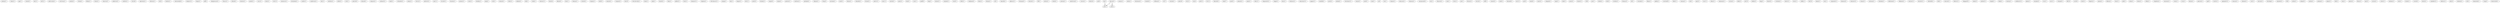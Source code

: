 digraph G {
  jeremy [ label="jeremy(1)" ];
  valery [ label="valery(1)" ];
  jagr [ label="jagr(1)" ];
  claude [ label="claude(2)" ];
  kerr [ label="kerr(1)" ];
  mtl [ label="mtl(12)" ];
  petrovicky [ label="petrovicky(1)" ];
  corriveau [ label="corriveau(1)" ];
  poulin [ label="poulin(2)" ];
  straka [ label="straka(1)" ];
  flatley [ label="flatley(1)" ];
  shaun [ label="shaun(1)" ];
  emerson [ label="emerson(1)" ];
  pederson [ label="pederson(1)" ];
  audette [ label="audette(1)" ];
  steve [ label="steve(8)" ];
  operation [ label="operation(1)" ];
  telecom [ label="telecom(1)" ];
  rob [ label="rob(3)" ];
  bondra [ label="bondra(1)" ];
  nieuwendyk [ label="nieuwendyk(1)" ];
  makarov [ label="makarov(1)" ];
  hogue [ label="hogue(1)" ];
  jeff [ label="jeff(2)" ];
  damphousse [ label="damphousse(1)" ];
  francis [ label="francis(1)" ];
  zhitnik [ label="zhitnik(1)" ];
  hatcher [ label="hatcher(1)" ];
  goulet [ label="goulet(1)" ];
  sacco [ label="sacco(1)" ];
  dawe [ label="dawe(1)" ];
  wsh [ label="wsh(15)" ];
  momesso [ label="momesso(1)" ];
  kovalenko [ label="kovalenko(1)" ];
  muller [ label="muller(1)" ];
  sanderson [ label="sanderson(1)" ];
  olav [ label="olav(1)" ];
  mathieu [ label="mathieu(1)" ];
  miller [ label="miller(2)" ];
  cote [ label="cote(1)" ];
  patrick [ label="patrick(3)" ];
  elynuik [ label="elynuik(1)" ];
  simpson [ label="simpson(1)" ];
  ysebaert [ label="ysebaert(1)" ];
  lamb [ label="lamb(1)" ];
  schneider [ label="schneider(1)" ];
  jimmy [ label="jimmy(1)" ];
  trevor [ label="trevor(1)" ];
  gilchrist [ label="gilchrist(1)" ];
  que [ label="que(11)" ];
  tocchet [ label="tocchet(1)" ];
  housley [ label="housley(1)" ];
  jaromir [ label="jaromir(1)" ];
  suter [ label="suter(1)" ];
  bradley [ label="bradley(1)" ];
  greg [ label="greg(1)" ];
  hull [ label="hull(1)" ];
  roenick [ label="roenick(1)" ];
  viktor [ label="viktor(1)" ];
  mikhail [ label="mikhail(1)" ];
  elik [ label="elik(1)" ];
  volek [ label="volek(1)" ];
  larionov [ label="larionov(1)" ];
  brent [ label="brent(4)" ];
  eklund [ label="eklund(1)" ];
  dino [ label="dino(1)" ];
  leeman [ label="leeman(1)" ];
  reichel [ label="reichel(1)" ];
  evgeny [ label="evgeny(1)" ];
  draft [ label="draft(2)" ];
  amonte [ label="amonte(1)" ];
  turgeon [ label="turgeon(2)" ];
  dave [ label="dave(5)" ];
  borschevsky [ label="borschevsky(1)" ];
  team [ label="team(1)" ];
  yake [ label="yake(1)" ];
  tinordi [ label="tinordi(1)" ];
  dean [ label="dean(1)" ];
  gilbert [ label="gilbert(1)" ];
  bure [ label="bure(1)" ];
  zhamnov [ label="zhamnov(1)" ];
  stephan [ label="stephan(1)" ];
  krivokrasov [ label="krivokrasov(1)" ];
  propp [ label="propp(1)" ];
  dan [ label="dan(1)" ];
  kasper [ label="kasper(1)" ];
  det [ label="det(12)" ];
  point [ label="point(2)" ];
  hockey [ label="hockey(2)" ];
  sergei [ label="sergei(5)" ];
  sergio [ label="sergio(1)" ];
  gartner [ label="gartner(1)" ];
  matteau [ label="matteau(1)" ];
  gordijuk [ label="gordijuk(1)" ];
  vilgrain [ label="vilgrain(1)" ];
  doug [ label="doug(2)" ];
  pivonka [ label="pivonka(1)" ];
  zezel [ label="zezel(1)" ];
  heinze [ label="heinze(1)" ];
  donnelly [ label="donnelly(1)" ];
  brunet [ label="brunet(1)" ];
  petrov [ label="petrov(1)" ];
  min [ label="min(11)" ];
  michel [ label="michel(1)" ];
  garry [ label="garry(1)" ];
  brad [ label="brad(1)" ];
  cory [ label="cory(1)" ];
  geoff [ label="geoff(2)" ];
  lang [ label="lang(1)" ];
  larmer [ label="larmer(1)" ];
  mcphee [ label="mcphee(1)" ];
  ward [ label="ward(1)" ];
  ellett [ label="ellett(1)" ];
  stephane [ label="stephane(2)" ];
  denis [ label="denis(1)" ];
  dionne [ label="dionne(1)" ];
  ed [ label="ed(1)" ];
  hamrlik [ label="hamrlik(1)" ];
  gilmour [ label="gilmour(1)" ];
  bourque [ label="bourque(2)" ];
  kovalev [ label="kovalev(1)" ];
  bill [ label="bill(1)" ];
  nelson [ label="nelson(1)" ];
  derek [ label="derek(1)" ];
  presley [ label="presley(1)" ];
  sandstrom [ label="sandstrom(1)" ];
  craven [ label="craven(1)" ];
  dmitri [ label="dmitri(4)" ];
  joe [ label="joe(6)" ];
  hp [ label="hp(3)" ];
  ext [ label="ext(1)" ];
  juneau [ label="juneau(1)" ];
  ahola [ label="ahola(1)" ];
  duchesne [ label="duchesne(1)" ];
  wendel [ label="wendel(1)" ];
  stillman [ label="stillman(1)" ];
  ott [ label="ott(7)" ];
  ruzicka [ label="ruzicka(1)" ];
  peter [ label="peter(6)" ];
  chi [ label="chi(13)" ];
  ray [ label="ray(4)" ];
  idacom [ label="idacom(3)" ];
  com [ label="com(2)" ];
  petr [ label="petr(3)" ];
  tor [ label="tor(12)" ];
  tkachuk [ label="tkachuk(1)" ];
  mike [ label="mike(7)" ];
  paul [ label="paul(3)" ];
  granato [ label="granato(1)" ];
  janne [ label="janne(1)" ];
  edm [ label="edm(12)" ];
  kasparaitis [ label="kasparaitis(1)" ];
  reggie [ label="reggie(1)" ];
  kisio [ label="kisio(1)" ];
  lachance [ label="lachance(1)" ];
  nemchinov [ label="nemchinov(1)" ];
  gagner [ label="gagner(1)" ];
  smehlik [ label="smehlik(1)" ];
  pavel [ label="pavel(1)" ];
  jelinek [ label="jelinek(1)" ];
  kvartalnov [ label="kvartalnov(1)" ];
  wayne [ label="wayne(2)" ];
  josef [ label="josef(1)" ];
  neal [ label="neal(1)" ];
  sj [ label="sj(6)" ];
  ron [ label="ron(1)" ];
  shayne [ label="shayne(1)" ];
  olausson [ label="olausson(1)" ];
  shannon [ label="shannon(1)" ];
  mcammond [ label="mcammond(1)" ];
  era [ label="era(1)" ];
  chiasson [ label="chiasson(1)" ];
  cam [ label="cam(1)" ];
  chris [ label="chris(1)" ];
  jim [ label="jim(1)" ];
  ferraro [ label="ferraro(1)" ];
  recchi [ label="recchi(1)" ];
  cliff [ label="cliff(1)" ];
  usenet [ label="usenet(2)" ];
  clark [ label="clark(1)" ];
  beranek [ label="beranek(1)" ];
  nyr [ label="nyr(13)" ];
  pat [ label="pat(5)" ];
  mark [ label="mark(5)" ];
  mario [ label="mario(1)" ];
  zalapski [ label="zalapski(1)" ];
  ciger [ label="ciger(1)" ];
  dale [ label="dale(2)" ];
  jason [ label="jason(2)" ];
  hunter [ label="hunter(1)" ];
  stl [ label="stl(8)" ];
  jari [ label="jari(1)" ];
  linden [ label="linden(1)" ];
  bob [ label="bob(3)" ];
  woolley [ label="woolley(1)" ];
  thomas [ label="thomas(2)" ];
  ulf [ label="ulf(1)" ];
  rucinsky [ label="rucinsky(1)" ];
  klima [ label="klima(1)" ];
  galley [ label="galley(1)" ];
  courtnall [ label="courtnall(2)" ];
  hiller [ label="hiller(1)" ];
  noonan [ label="noonan(1)" ];
  ted [ label="ted(1)" ];
  gary [ label="gary(2)" ];
  van [ label="van(12)" ];
  zdeno [ label="zdeno(1)" ];
  minimum [ label="minimum(1)" ];
  corson [ label="corson(1)" ];
  kelly [ label="kelly(2)" ];
  pit [ label="pit(10)" ];
  bobby [ label="bobby(2)" ];
  king [ label="king(1)" ];
  benoit [ label="benoit(2)" ];
  svoboda [ label="svoboda(1)" ];
  kozlov [ label="kozlov(1)" ];
  terry [ label="terry(1)" ];
  coffey [ label="coffey(1)" ];
  buf [ label="buf(10)" ];
  keane [ label="keane(1)" ];
  esa [ label="esa(1)" ];
  carpenter [ label="carpenter(1)" ];
  lemieux [ label="lemieux(2)" ];
  tatarinov [ label="tatarinov(1)" ];
  roman [ label="roman(2)" ];
  yzerman [ label="yzerman(1)" ];
  brendan [ label="brendan(1)" ];
  lafontaine [ label="lafontaine(1)" ];
  tikkanen [ label="tikkanen(1)" ];
  mironov [ label="mironov(1)" ];
  davydov [ label="davydov(1)" ];
  robitaille [ label="robitaille(1)" ];
  kirk [ label="kirk(1)" ];
  messier [ label="messier(1)" ];
  fedorov [ label="fedorov(1)" ];
  sheppard [ label="sheppard(1)" ];
  adam [ label="adam(3)" ];
  probert [ label="probert(1)" ];
  weight [ label="weight(1)" ];
  blake [ label="blake(1)" ];
  stastny [ label="stastny(1)" ];
  prokhorov [ label="prokhorov(1)" ];
  glenn [ label="glenn(1)" ];
  murphy [ label="murphy(2)" ];
  russ [ label="russ(1)" ];
  nyi [ label="nyi(12)" ];
  stumpel [ label="stumpel(1)" ];
  hfd [ label="hfd(10)" ];
  scott [ label="scott(6)" ];
  brett [ label="brett(1)" ];
  fogarty [ label="fogarty(1)" ];
  janney [ label="janney(1)" ];
  falloon [ label="falloon(1)" ];
  shaw [ label="shaw(1)" ];
  phil [ label="phil(2)" ];
  nolan [ label="nolan(1)" ];
  teemu [ label="teemu(1)" ];
  ridley [ label="ridley(1)" ];
  creighton [ label="creighton(1)" ];
  macinnis [ label="macinnis(1)" ];
  corey [ label="corey(1)" ];
  yvon [ label="yvon(1)" ];
  bernie [ label="bernie(1)" ];
  pearson [ label="pearson(1)" ];
  cgy [ label="cgy(8)" ];
  ruuttu [ label="ruuttu(1)" ];
  garpenlov [ label="garpenlov(1)" ];
  manson [ label="manson(1)" ];
  selanne [ label="selanne(1)" ];
  cost [ label="cost(1)" ];
  murray [ label="murray(2)" ];
  burridge [ label="burridge(1)" ];
  nylander [ label="nylander(1)" ];
  tb [ label="tb(8)" ];
  zarley [ label="zarley(1)" ];
  mikael [ label="mikael(2)" ];
  yashin [ label="yashin(1)" ];
  graham [ label="graham(1)" ];
  player [ label="player(1)" ];
  dirk [ label="dirk(1)" ];
  stan [ label="stan(1)" ];
  pierre [ label="pierre(1)" ];
  fleury [ label="fleury(1)" ];
  igor [ label="igor(2)" ];
  carson [ label="carson(1)" ];
  sutter [ label="sutter(1)" ];
  modano [ label="modano(1)" ];
  note [ label="note(1)" ];
  tucker [ label="tucker(1)" ];
  scored [ label="scored(1)" ];
  leetch [ label="leetch(1)" ];
  malakhov [ label="malakhov(1)" ];
  bellows [ label="bellows(1)" ];
  john [ label="john(3)" ];
  ranheim [ label="ranheim(1)" ];
  rod [ label="rod(1)" ];
  kamensky [ label="kamensky(1)" ];
  craig [ label="craig(2)" ];
  hawerchuk [ label="hawerchuk(1)" ];
  hp -> ext [ label="1" ];
  idacom -> com [ label="2" ];
  idacom -> ext [ label="1" ];
}
